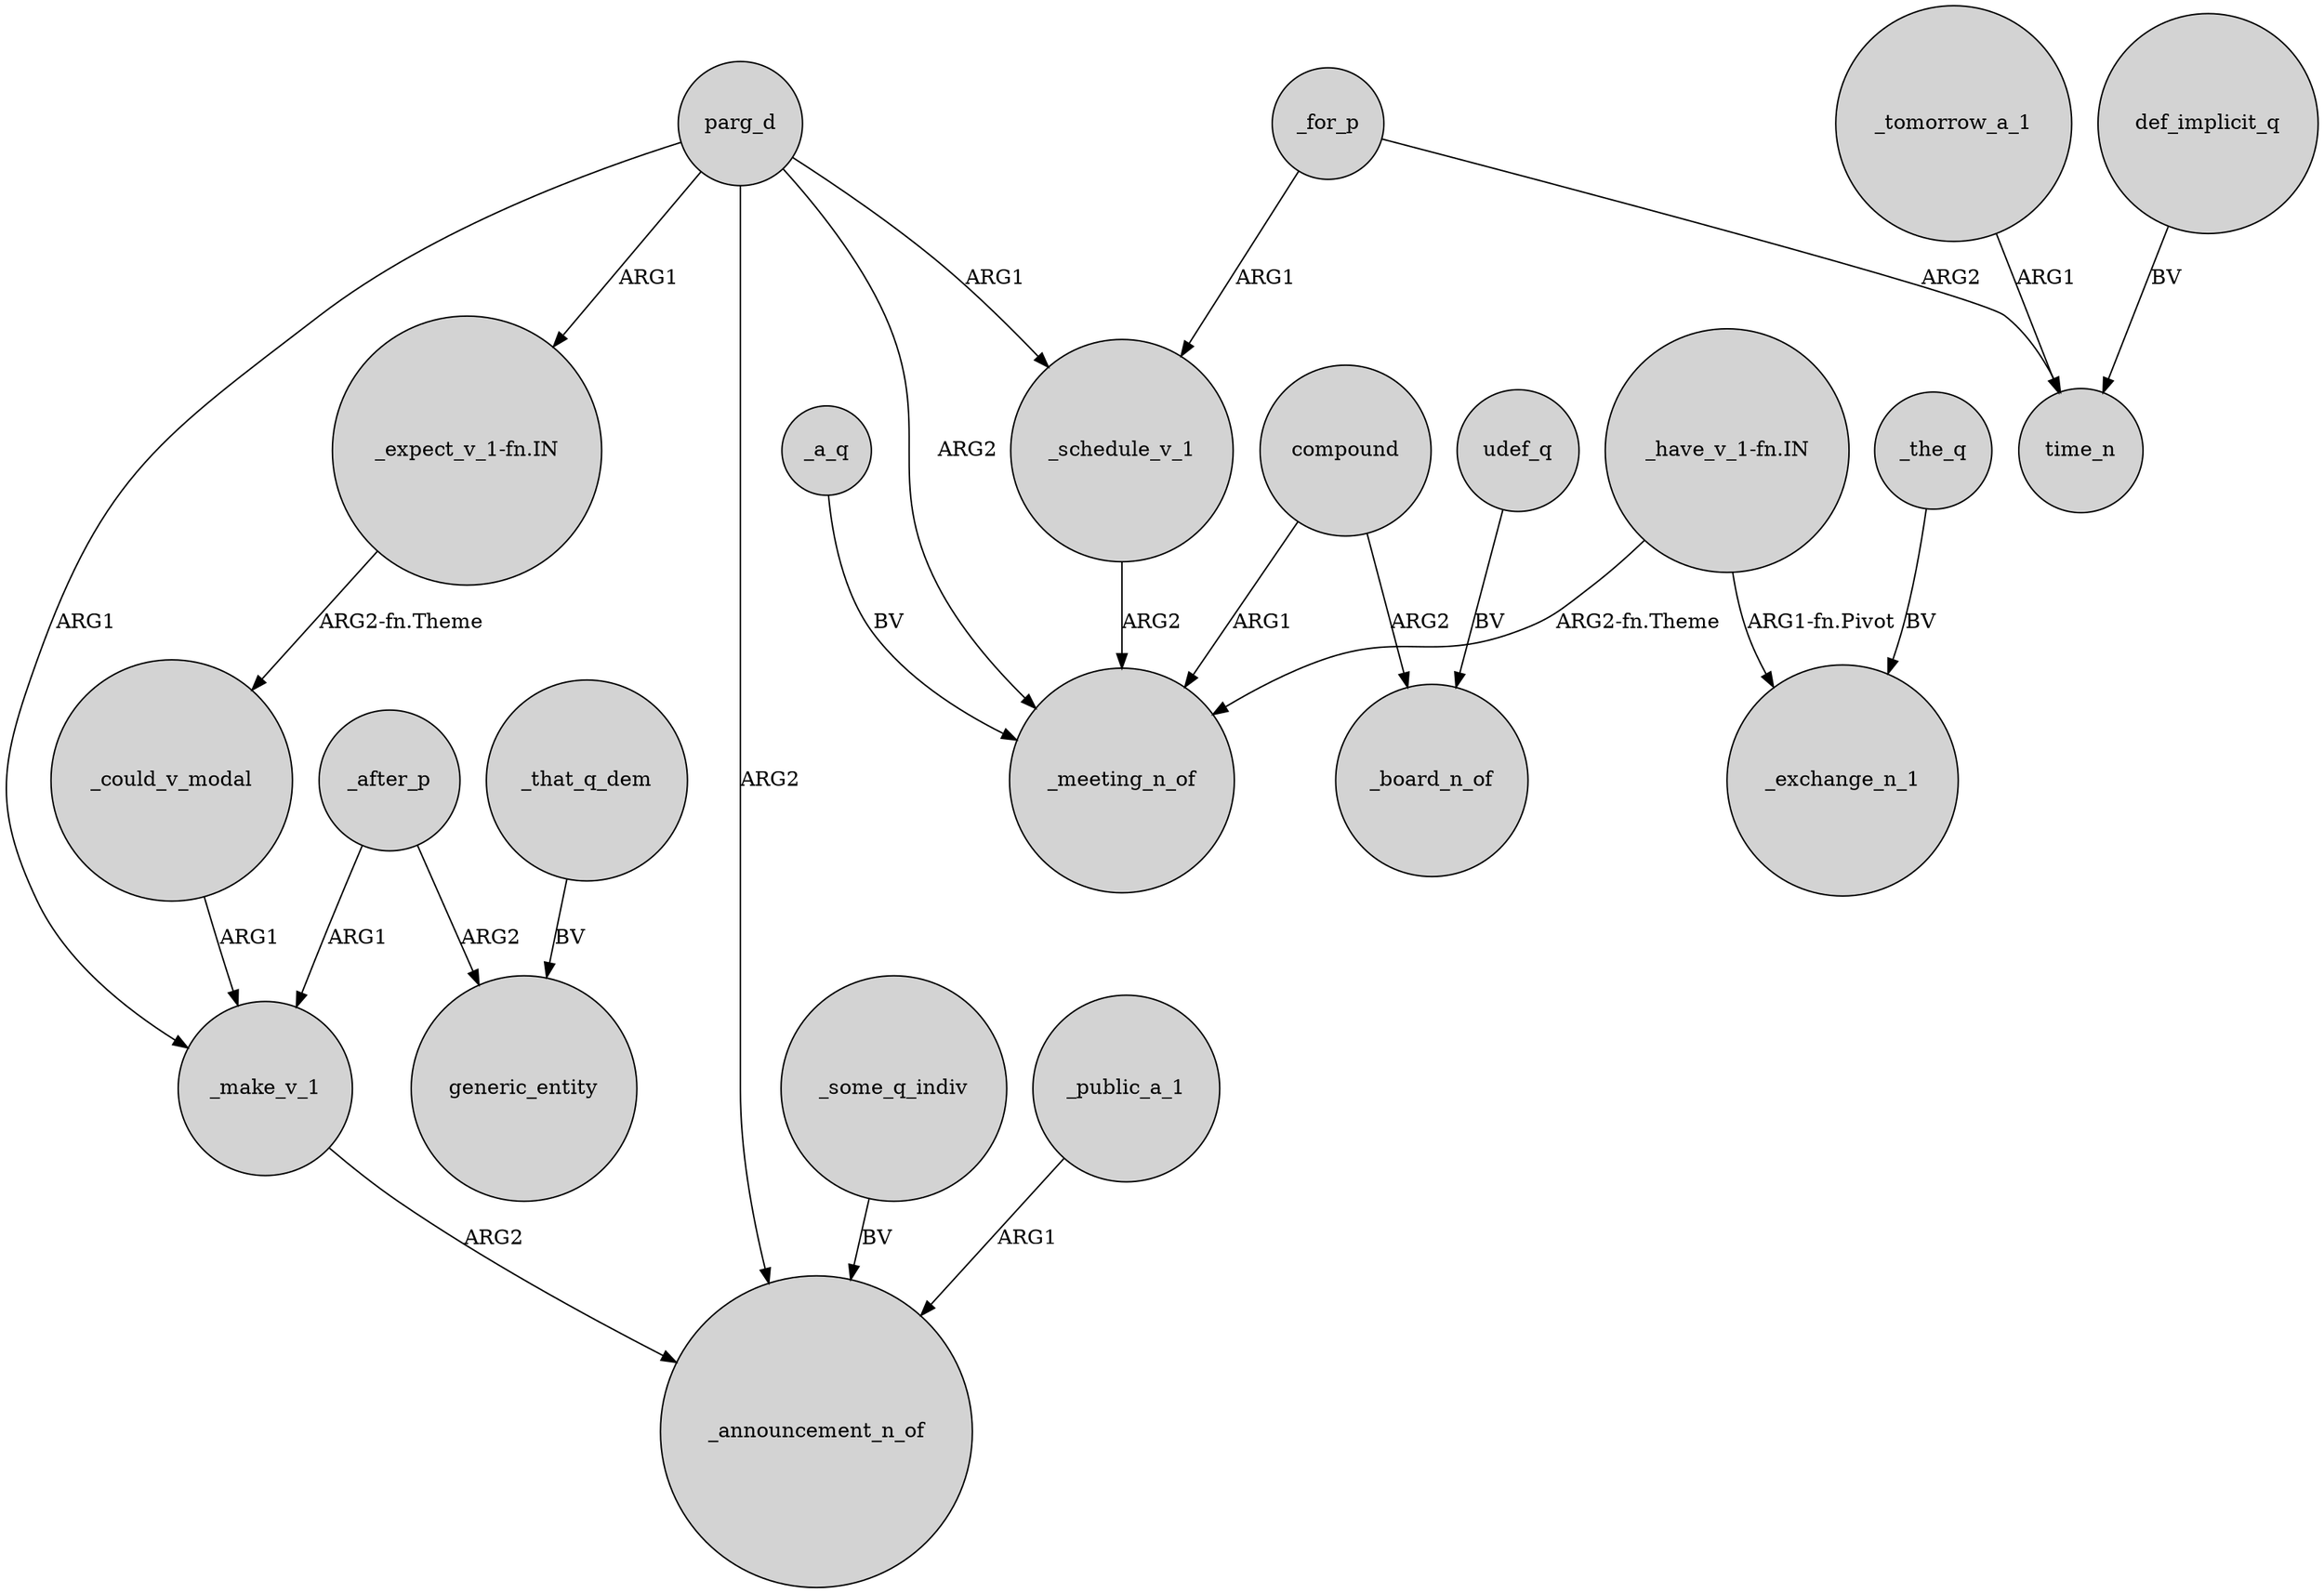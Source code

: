 digraph {
	node [shape=circle style=filled]
	_after_p -> _make_v_1 [label=ARG1]
	_for_p -> time_n [label=ARG2]
	_tomorrow_a_1 -> time_n [label=ARG1]
	_that_q_dem -> generic_entity [label=BV]
	parg_d -> _announcement_n_of [label=ARG2]
	parg_d -> _meeting_n_of [label=ARG2]
	_schedule_v_1 -> _meeting_n_of [label=ARG2]
	udef_q -> _board_n_of [label=BV]
	_some_q_indiv -> _announcement_n_of [label=BV]
	"_expect_v_1-fn.IN" -> _could_v_modal [label="ARG2-fn.Theme"]
	_a_q -> _meeting_n_of [label=BV]
	compound -> _meeting_n_of [label=ARG1]
	_could_v_modal -> _make_v_1 [label=ARG1]
	"_have_v_1-fn.IN" -> _meeting_n_of [label="ARG2-fn.Theme"]
	_after_p -> generic_entity [label=ARG2]
	"_have_v_1-fn.IN" -> _exchange_n_1 [label="ARG1-fn.Pivot"]
	parg_d -> "_expect_v_1-fn.IN" [label=ARG1]
	_make_v_1 -> _announcement_n_of [label=ARG2]
	compound -> _board_n_of [label=ARG2]
	_for_p -> _schedule_v_1 [label=ARG1]
	_public_a_1 -> _announcement_n_of [label=ARG1]
	parg_d -> _make_v_1 [label=ARG1]
	parg_d -> _schedule_v_1 [label=ARG1]
	_the_q -> _exchange_n_1 [label=BV]
	def_implicit_q -> time_n [label=BV]
}
